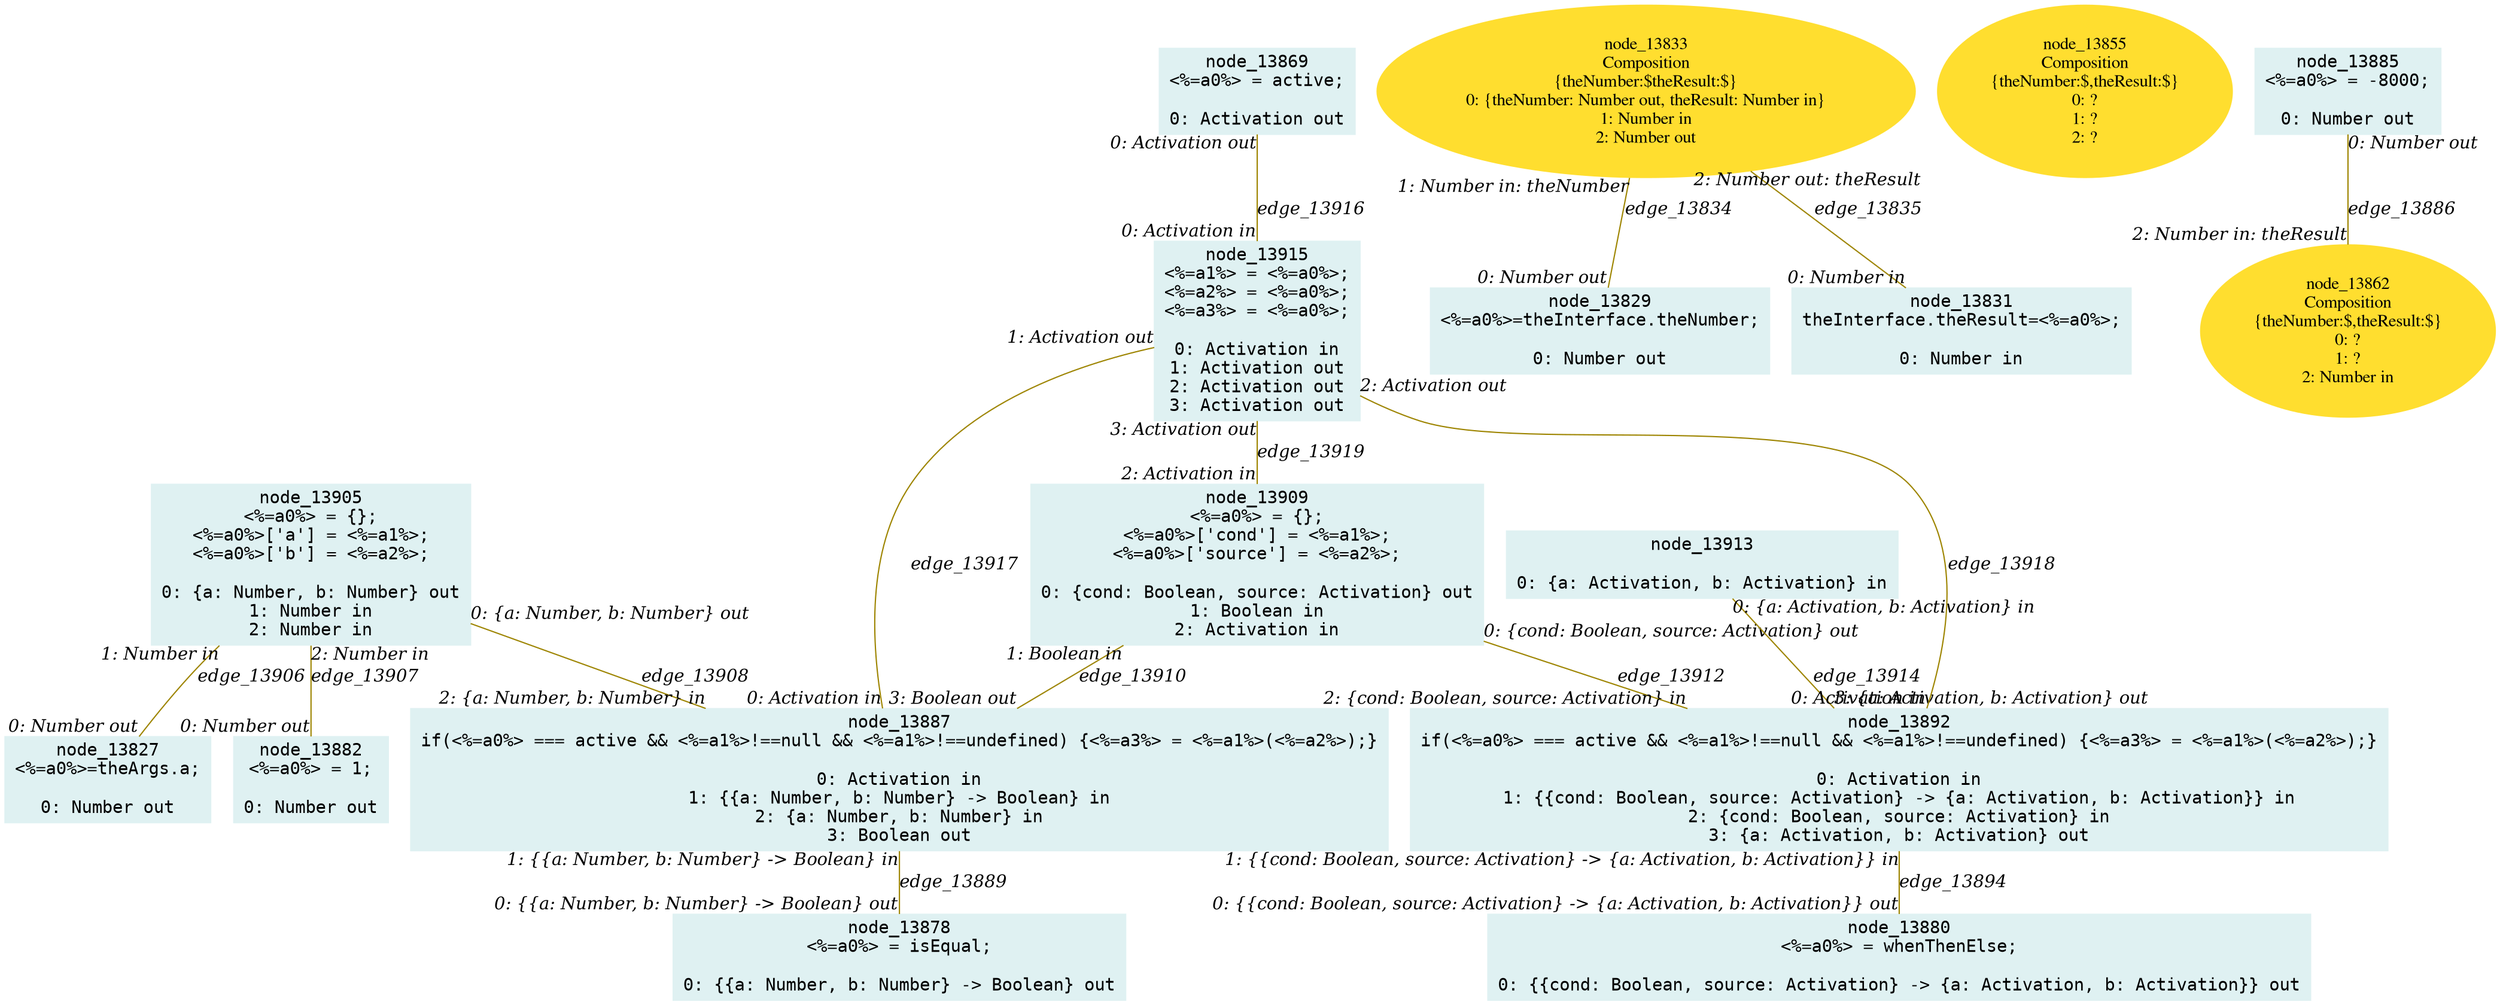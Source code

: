 digraph g{node_13827 [shape="box", style="filled", color="#dff1f2", fontname="Courier", label="node_13827
<%=a0%>=theArgs.a;

0: Number out" ]
node_13829 [shape="box", style="filled", color="#dff1f2", fontname="Courier", label="node_13829
<%=a0%>=theInterface.theNumber;

0: Number out" ]
node_13831 [shape="box", style="filled", color="#dff1f2", fontname="Courier", label="node_13831
theInterface.theResult=<%=a0%>;

0: Number in" ]
node_13833 [shape="ellipse", style="filled", color="#ffde2f", fontname="Times", label="node_13833
Composition
{theNumber:$theResult:$}
0: {theNumber: Number out, theResult: Number in}
1: Number in
2: Number out" ]
node_13855 [shape="ellipse", style="filled", color="#ffde2f", fontname="Times", label="node_13855
Composition
{theNumber:$,theResult:$}
0: ?
1: ?
2: ?" ]
node_13862 [shape="ellipse", style="filled", color="#ffde2f", fontname="Times", label="node_13862
Composition
{theNumber:$,theResult:$}
0: ?
1: ?
2: Number in" ]
node_13869 [shape="box", style="filled", color="#dff1f2", fontname="Courier", label="node_13869
<%=a0%> = active;

0: Activation out" ]
node_13878 [shape="box", style="filled", color="#dff1f2", fontname="Courier", label="node_13878
<%=a0%> = isEqual;

0: {{a: Number, b: Number} -> Boolean} out" ]
node_13880 [shape="box", style="filled", color="#dff1f2", fontname="Courier", label="node_13880
<%=a0%> = whenThenElse;

0: {{cond: Boolean, source: Activation} -> {a: Activation, b: Activation}} out" ]
node_13882 [shape="box", style="filled", color="#dff1f2", fontname="Courier", label="node_13882
<%=a0%> = 1;

0: Number out" ]
node_13885 [shape="box", style="filled", color="#dff1f2", fontname="Courier", label="node_13885
<%=a0%> = -8000;

0: Number out" ]
node_13887 [shape="box", style="filled", color="#dff1f2", fontname="Courier", label="node_13887
if(<%=a0%> === active && <%=a1%>!==null && <%=a1%>!==undefined) {<%=a3%> = <%=a1%>(<%=a2%>);}

0: Activation in
1: {{a: Number, b: Number} -> Boolean} in
2: {a: Number, b: Number} in
3: Boolean out" ]
node_13892 [shape="box", style="filled", color="#dff1f2", fontname="Courier", label="node_13892
if(<%=a0%> === active && <%=a1%>!==null && <%=a1%>!==undefined) {<%=a3%> = <%=a1%>(<%=a2%>);}

0: Activation in
1: {{cond: Boolean, source: Activation} -> {a: Activation, b: Activation}} in
2: {cond: Boolean, source: Activation} in
3: {a: Activation, b: Activation} out" ]
node_13905 [shape="box", style="filled", color="#dff1f2", fontname="Courier", label="node_13905
<%=a0%> = {};
<%=a0%>['a'] = <%=a1%>;
<%=a0%>['b'] = <%=a2%>;

0: {a: Number, b: Number} out
1: Number in
2: Number in" ]
node_13909 [shape="box", style="filled", color="#dff1f2", fontname="Courier", label="node_13909
<%=a0%> = {};
<%=a0%>['cond'] = <%=a1%>;
<%=a0%>['source'] = <%=a2%>;

0: {cond: Boolean, source: Activation} out
1: Boolean in
2: Activation in" ]
node_13913 [shape="box", style="filled", color="#dff1f2", fontname="Courier", label="node_13913

0: {a: Activation, b: Activation} in" ]
node_13915 [shape="box", style="filled", color="#dff1f2", fontname="Courier", label="node_13915
<%=a1%> = <%=a0%>;
<%=a2%> = <%=a0%>;
<%=a3%> = <%=a0%>;

0: Activation in
1: Activation out
2: Activation out
3: Activation out" ]
node_13833 -> node_13829 [dir=none, arrowHead=none, fontname="Times-Italic", arrowsize=1, color="#9d8400", label="edge_13834",  headlabel="0: Number out", taillabel="1: Number in: theNumber" ]
node_13833 -> node_13831 [dir=none, arrowHead=none, fontname="Times-Italic", arrowsize=1, color="#9d8400", label="edge_13835",  headlabel="0: Number in", taillabel="2: Number out: theResult" ]
node_13885 -> node_13862 [dir=none, arrowHead=none, fontname="Times-Italic", arrowsize=1, color="#9d8400", label="edge_13886",  headlabel="2: Number in: theResult", taillabel="0: Number out" ]
node_13887 -> node_13878 [dir=none, arrowHead=none, fontname="Times-Italic", arrowsize=1, color="#9d8400", label="edge_13889",  headlabel="0: {{a: Number, b: Number} -> Boolean} out", taillabel="1: {{a: Number, b: Number} -> Boolean} in" ]
node_13892 -> node_13880 [dir=none, arrowHead=none, fontname="Times-Italic", arrowsize=1, color="#9d8400", label="edge_13894",  headlabel="0: {{cond: Boolean, source: Activation} -> {a: Activation, b: Activation}} out", taillabel="1: {{cond: Boolean, source: Activation} -> {a: Activation, b: Activation}} in" ]
node_13905 -> node_13827 [dir=none, arrowHead=none, fontname="Times-Italic", arrowsize=1, color="#9d8400", label="edge_13906",  headlabel="0: Number out", taillabel="1: Number in" ]
node_13905 -> node_13882 [dir=none, arrowHead=none, fontname="Times-Italic", arrowsize=1, color="#9d8400", label="edge_13907",  headlabel="0: Number out", taillabel="2: Number in" ]
node_13905 -> node_13887 [dir=none, arrowHead=none, fontname="Times-Italic", arrowsize=1, color="#9d8400", label="edge_13908",  headlabel="2: {a: Number, b: Number} in", taillabel="0: {a: Number, b: Number} out" ]
node_13909 -> node_13887 [dir=none, arrowHead=none, fontname="Times-Italic", arrowsize=1, color="#9d8400", label="edge_13910",  headlabel="3: Boolean out", taillabel="1: Boolean in" ]
node_13909 -> node_13892 [dir=none, arrowHead=none, fontname="Times-Italic", arrowsize=1, color="#9d8400", label="edge_13912",  headlabel="2: {cond: Boolean, source: Activation} in", taillabel="0: {cond: Boolean, source: Activation} out" ]
node_13913 -> node_13892 [dir=none, arrowHead=none, fontname="Times-Italic", arrowsize=1, color="#9d8400", label="edge_13914",  headlabel="3: {a: Activation, b: Activation} out", taillabel="0: {a: Activation, b: Activation} in" ]
node_13869 -> node_13915 [dir=none, arrowHead=none, fontname="Times-Italic", arrowsize=1, color="#9d8400", label="edge_13916",  headlabel="0: Activation in", taillabel="0: Activation out" ]
node_13915 -> node_13887 [dir=none, arrowHead=none, fontname="Times-Italic", arrowsize=1, color="#9d8400", label="edge_13917",  headlabel="0: Activation in", taillabel="1: Activation out" ]
node_13915 -> node_13892 [dir=none, arrowHead=none, fontname="Times-Italic", arrowsize=1, color="#9d8400", label="edge_13918",  headlabel="0: Activation in", taillabel="2: Activation out" ]
node_13915 -> node_13909 [dir=none, arrowHead=none, fontname="Times-Italic", arrowsize=1, color="#9d8400", label="edge_13919",  headlabel="2: Activation in", taillabel="3: Activation out" ]
}